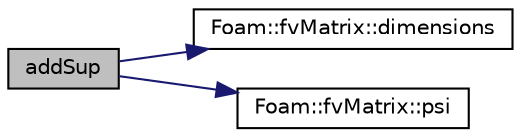 digraph "addSup"
{
  bgcolor="transparent";
  edge [fontname="Helvetica",fontsize="10",labelfontname="Helvetica",labelfontsize="10"];
  node [fontname="Helvetica",fontsize="10",shape=record];
  rankdir="LR";
  Node611 [label="addSup",height=0.2,width=0.4,color="black", fillcolor="grey75", style="filled", fontcolor="black"];
  Node611 -> Node612 [color="midnightblue",fontsize="10",style="solid",fontname="Helvetica"];
  Node612 [label="Foam::fvMatrix::dimensions",height=0.2,width=0.4,color="black",URL="$a23173.html#ae432f961c8f2aeef6aa64fbbed5e70ea"];
  Node611 -> Node613 [color="midnightblue",fontsize="10",style="solid",fontname="Helvetica"];
  Node613 [label="Foam::fvMatrix::psi",height=0.2,width=0.4,color="black",URL="$a23173.html#a746a21ead7ed7561097637595338028c"];
}
